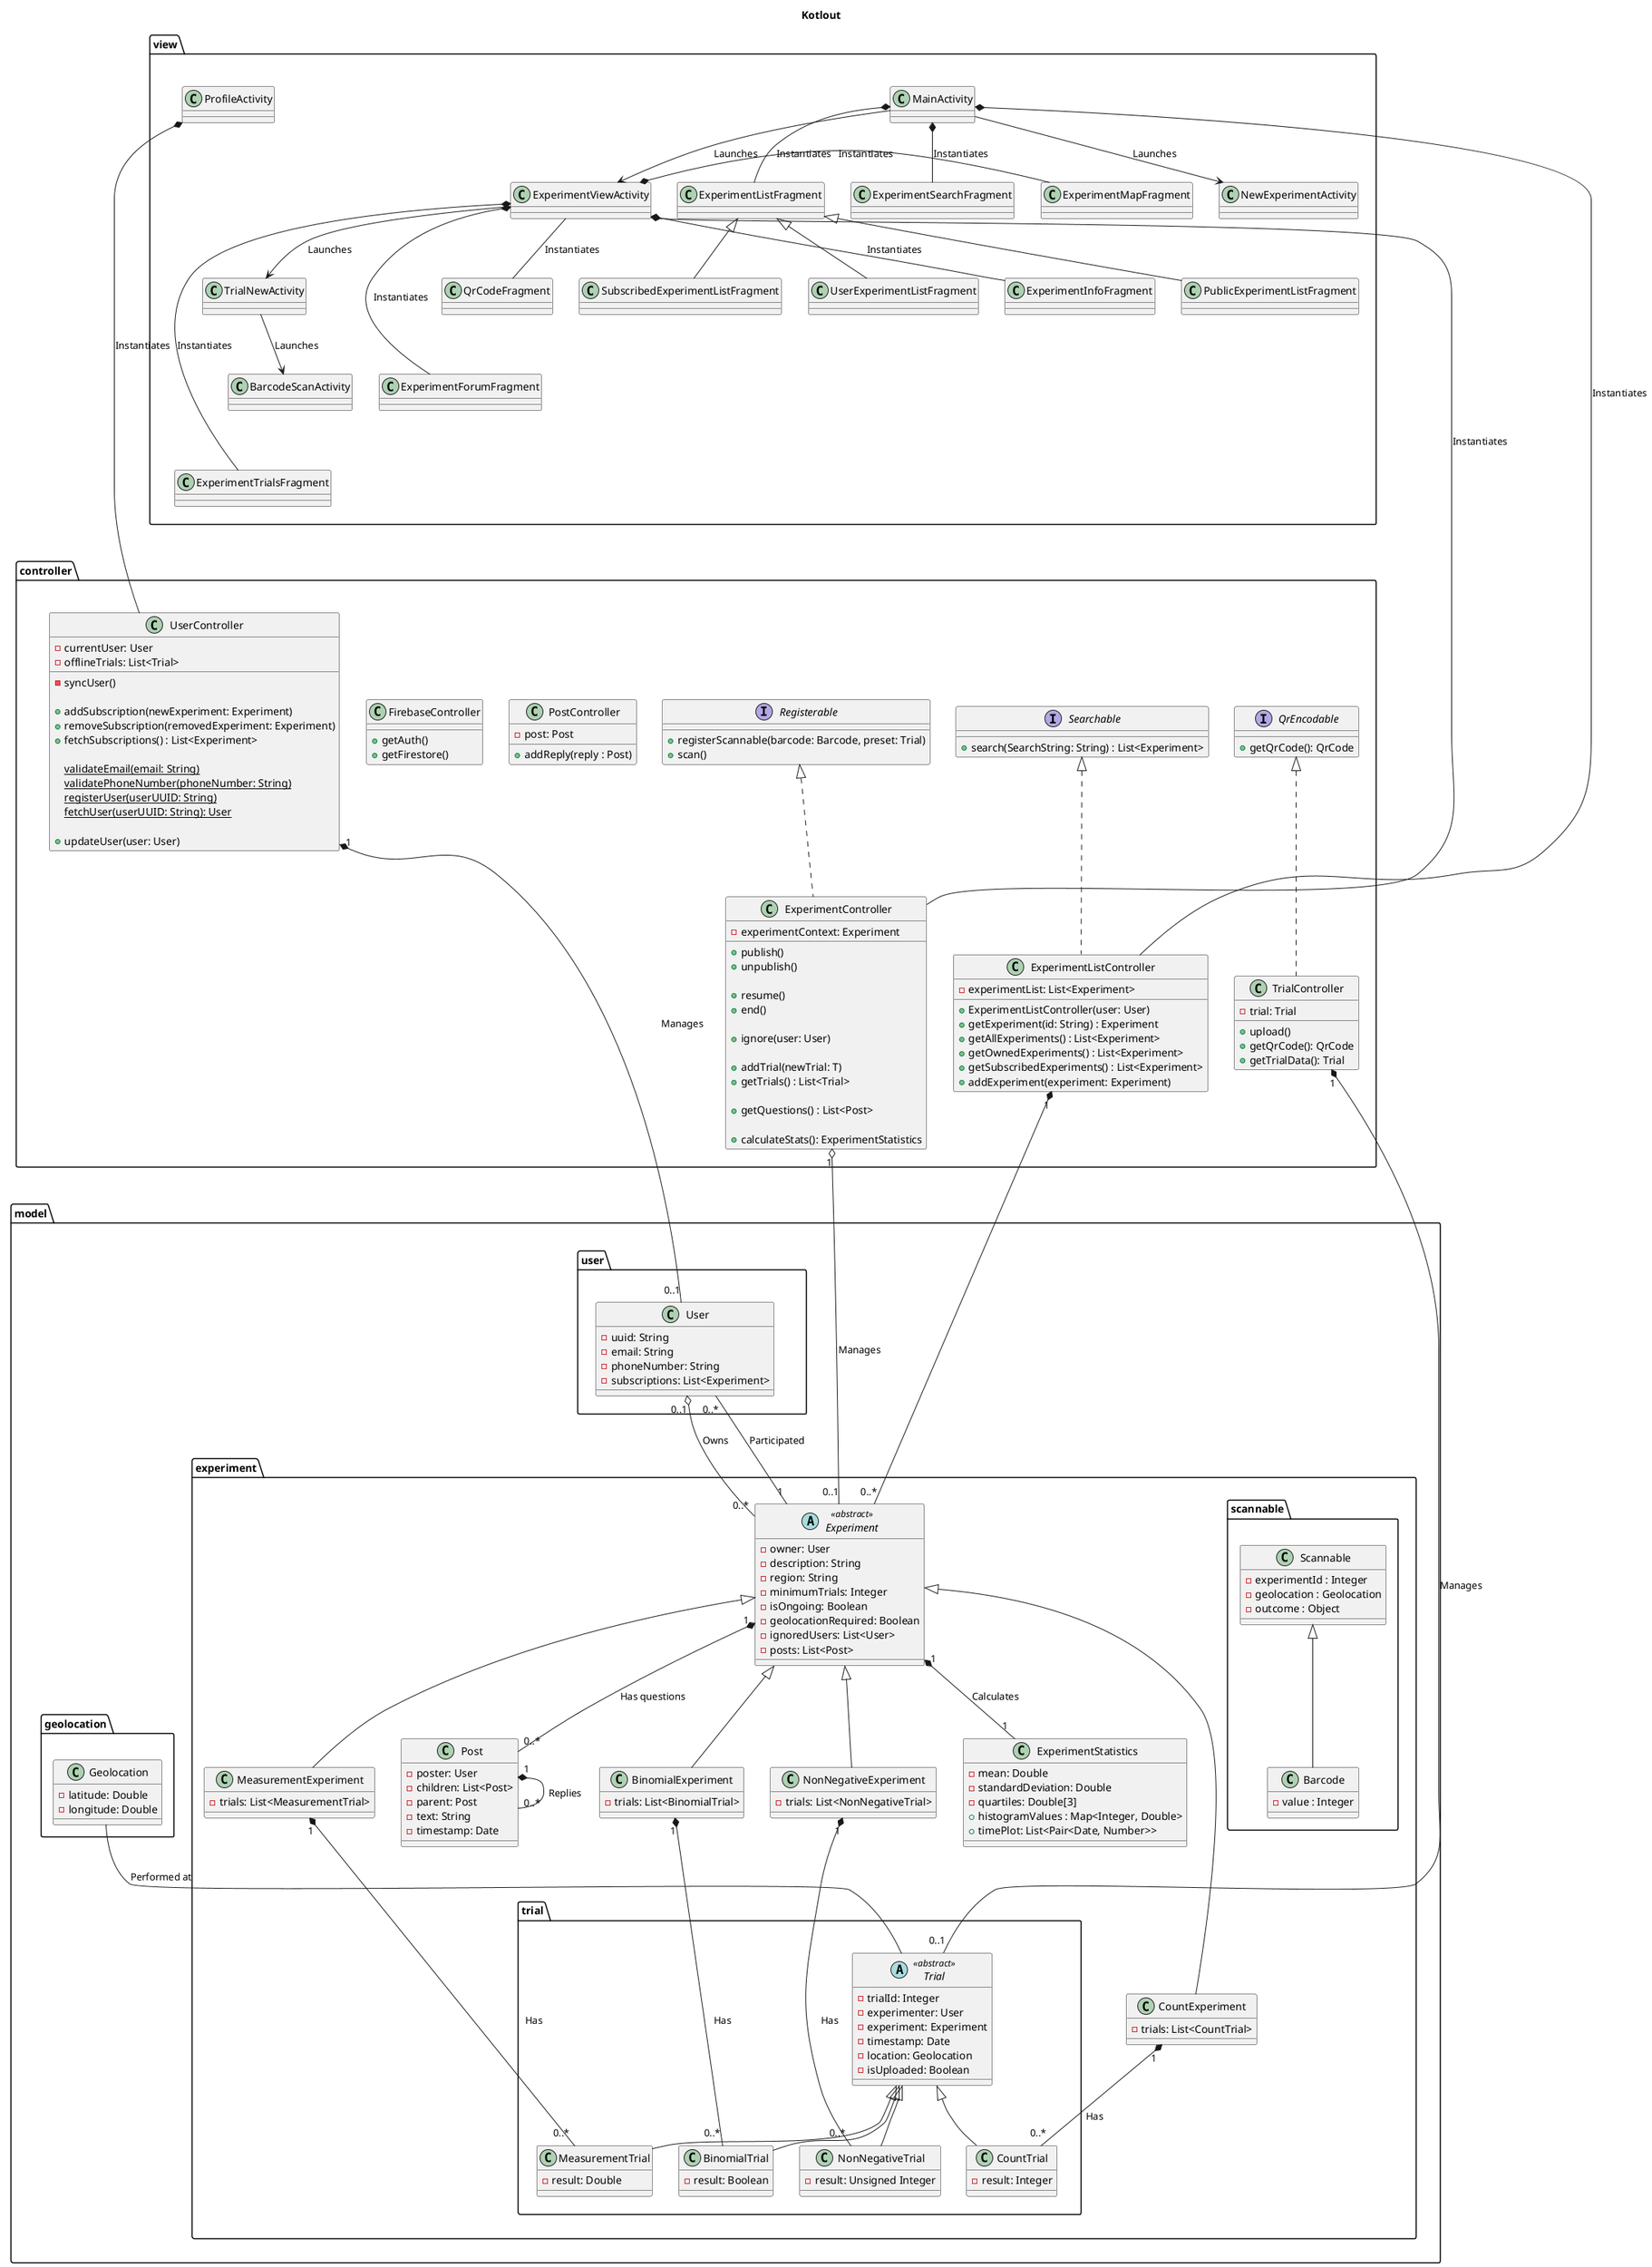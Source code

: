 ' Comments up here like who worked on it?
@startuml Kotlout
Title: Kotlout
' skinparam linetype ortho

package controller {
    interface Searchable {
        + search(SearchString: String) : List<Experiment>
    }

    class ExperimentListController implements Searchable {
        - experimentList: List<Experiment>
        + ExperimentListController(user: User)
        + getExperiment(id: String) : Experiment
        + getAllExperiments() : List<Experiment>
        + getOwnedExperiments() : List<Experiment>
        + getSubscribedExperiments() : List<Experiment>
        + addExperiment(experiment: Experiment)
    }

    class ExperimentController implements Registerable {
        - experimentContext: Experiment

        + publish()
        + unpublish()

        + resume()
        + end()

        + ignore(user: User)

        + addTrial(newTrial: T)
        + getTrials() : List<Trial>

        + getQuestions() : List<Post>

        + calculateStats(): ExperimentStatistics
    }

    class TrialController implements QrEncodable {
        - trial: Trial
        + upload()
        + getQrCode(): QrCode
        + getTrialData(): Trial
    }

    class PostController {
        - post: Post
        + addReply(reply : Post)
    }

    class FirebaseController {
        + getAuth()
        + getFirestore()
    }

    class UserController {
        - currentUser: User
        - offlineTrials: List<Trial>
        - syncUser()

        + addSubscription(newExperiment: Experiment)
        + removeSubscription(removedExperiment: Experiment)
        + fetchSubscriptions() : List<Experiment>

        ' TODO user-firebase stuff
        {Static} validateEmail(email: String)
        {Static} validatePhoneNumber(phoneNumber: String)
        {Static} registerUser(userUUID: String)
        {Static} fetchUser(userUUID: String): User

        + updateUser(user: User)
    }

    interface QrEncodable {
        + getQrCode(): QrCode
    }


    interface Registerable {
        + registerScannable(barcode: Barcode, preset: Trial)
        + scan()
    }

}

package model {
    package user {
        class User {
                    - uuid: String
                    - email: String
                    - phoneNumber: String
                    - subscriptions: List<Experiment>
                }
    }

    package experiment {
        class ExperimentStatistics {
            - mean: Double
            - standardDeviation: Double
            - quartiles: Double[3]
            + histogramValues : Map<Integer, Double>
            + timePlot: List<Pair<Date, Number>>
        }

        abstract class Experiment <<abstract>> {
            - owner: User
            - description: String
            - region: String
            - minimumTrials: Integer
            - isOngoing: Boolean
            - geolocationRequired: Boolean
            - ignoredUsers: List<User>
            - posts: List<Post>
        }

        class CountExperiment extends Experiment {
            - trials: List<CountTrial>
        }

        class BinomialExperiment extends Experiment {
            - trials: List<BinomialTrial>
        }

        class NonNegativeExperiment extends Experiment {
            - trials: List<NonNegativeTrial>
        }

        class MeasurementExperiment extends Experiment {
            - trials: List<MeasurementTrial>
        }

        class Post {
            - poster: User
            - children: List<Post>
            - parent: Post
            - text: String
            - timestamp: Date
        }

        package trial {
            abstract class Trial <<abstract>> {
                - trialId: Integer
                - experimenter: User
                - experiment: Experiment
                - timestamp: Date
                - location: Geolocation
                - isUploaded: Boolean
            }

            class CountTrial extends Trial {
                'Weird, TODO: What actually is a CountExperiment
                - result: Integer
            }

            class BinomialTrial extends Trial {
                - result: Boolean
            }

            class NonNegativeTrial extends Trial {
                - result: Unsigned Integer
            }

            class MeasurementTrial extends Trial {
                - result: Double
            }
        }

        package scannable {
            class Scannable {
                - experimentId : Integer
                - geolocation : Geolocation
                - outcome : Object
            }

            class Barcode extends Scannable {
                - value : Integer
            }
        }
    }

    package geolocation {
        class Geolocation {
            - latitude: Double
            - longitude: Double
        }
    }
}

package view {
    class MainActivity {

    }

    class ExperimentSearchFragment {

    }

    class SubscribedExperimentListFragment extends ExperimentListFragment{

    }

    class UserExperimentListFragment extends ExperimentListFragment{

    }

    class PublicExperimentListFragment extends ExperimentListFragment{

    }

    class ProfileActivity {

    }

    class NewExperimentActivity {

    }

    class ExperimentViewActivity {

    }

    class ExperimentInfoFragment {

    }

    class ExperimentMapFragment {

    }

    class ExperimentTrialsFragment {

    }

    class ExperimentForumFragment {

    }

    class QrCodeFragment {

    }

    class TrialNewActivity {

    }

    class BarcodeScanActivity {

    }
}

ExperimentListController "1" *-- "0..*" Experiment
ExperimentController "1" o-- "0..1" Experiment : Manages
TrialController "1" *-- "0..1" Trial : Manages
UserController "1" *-- "0..1" User : Manages


Geolocation -- Trial : Performed at
Experiment "1" *-- "0..*" Post : Has questions
BinomialExperiment "1" *-- "0..*" BinomialTrial : Has
NonNegativeExperiment "1" *-- "0..*" NonNegativeTrial : Has
CountExperiment "1" *-- "0..*" CountTrial : Has
MeasurementExperiment "1" *-- "0..*" MeasurementTrial : Has

Experiment "1" *-- "1" ExperimentStatistics : Calculates
User "0..1" o-- "0..*" Experiment: Owns
Experiment "1" -- "0..*" User: Participated
Post "1" *-- "0..*" Post: Replies


MainActivity *-- ExperimentListController : Instantiates
MainActivity *-- ExperimentListFragment : Instantiates
MainActivity *-- ExperimentSearchFragment : Instantiates
MainActivity --> NewExperimentActivity : Launches
MainActivity --> ExperimentViewActivity : Launches


ExperimentViewActivity *- ExperimentController : Instantiates
ExperimentViewActivity *- ExperimentMapFragment : Instantiates
ExperimentViewActivity *- ExperimentInfoFragment : Instantiates
ExperimentViewActivity *- ExperimentForumFragment : Instantiates
ExperimentViewActivity *- ExperimentTrialsFragment : Instantiates

ExperimentViewActivity -[hidden]-> ExperimentController
ExperimentController -[hidden]-> ExperimentMapFragment
ExperimentMapFragment -[hidden]-> ExperimentInfoFragment
ExperimentInfoFragment -[hidden]-> ExperimentForumFragment
ExperimentForumFragment -[hidden]-> ExperimentTrialsFragment

ProfileActivity *-- UserController : Instantiates

ExperimentViewActivity --> TrialNewActivity : Launches
ExperimentViewActivity -- QrCodeFragment : Instantiates

TrialNewActivity --> BarcodeScanActivity : Launches

view -[hidden]-> controller
controller -[hidden]-> model
ExperimentTrialsFragment -[hidden]-> controller
ExperimentController -[hidden]-> model
ExperimentTrialsFragment -[hidden]-> UserController
ExperimentController -[hidden]-> user
ExperimentStatistics -[hidden]-> trial

@enduml
